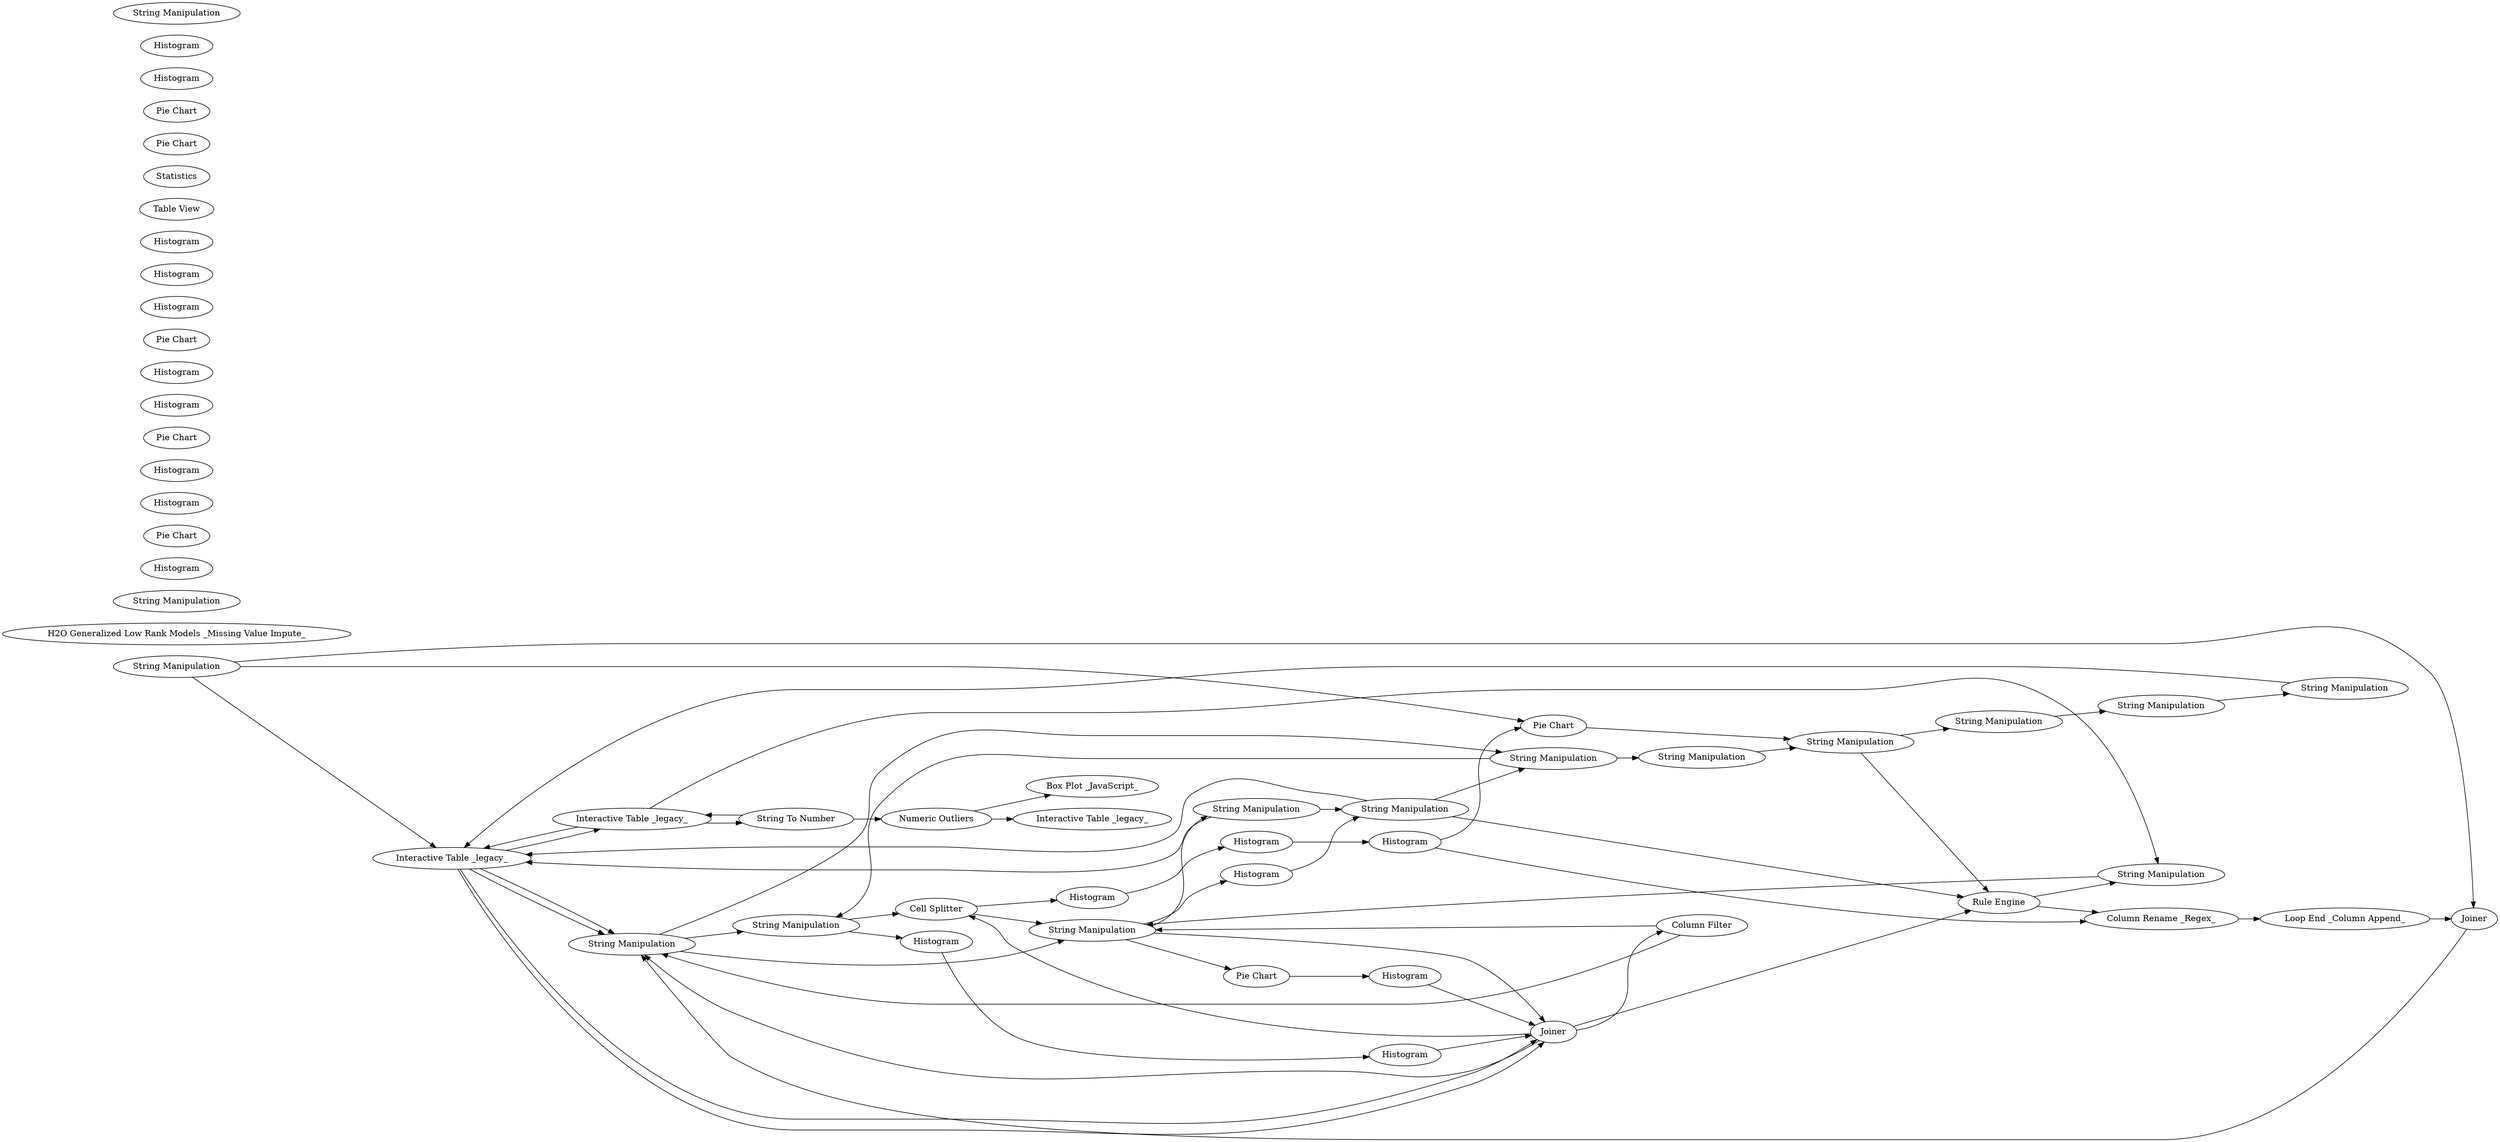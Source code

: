 digraph {
	1 [label="CSV Reader"]
	2 [label="Interactive Table _legacy_"]
	3 [label=Statistics]
	56 [label="String Manipulation"]
	60 [label="H2O Generalized Low Rank Models _Missing Value Impute_"]
	51 [label="Box Plot _JavaScript_"]
	52 [label="Rule Engine"]
	55 [label="Numeric Outliers"]
	56 [label="Box Plot _JavaScript_"]
	57 [label="Interactive Table _legacy_"]
	50 [label="One to Many"]
	1 [label="Column Filter"]
	2 [label="Cell Splitter"]
	3 [label=Concatenate]
	5 [label="Column List Loop Start"]
	6 [label="Loop End"]
	7 [label="Column Filter"]
	11 [label="Column Filter"]
	12 [label="Column Name Extractor"]
	14 [label="Column Renamer"]
	15 [label="Duplicate Row Filter"]
	16 [label="Duplicate Row Filter"]
	17 [label="Duplicate Row Filter"]
	18 [label="Missing Value"]
	20 [label="Table Row To Variable Loop Start"]
	28 [label="Column Expressions"]
	29 [label="Column Rename _Regex_"]
	31 [label="Column Filter"]
	32 [label="Loop End _Column Append_"]
	33 [label=Joiner]
	34 [label="Rule Engine"]
	59 [label="String Manipulation"]
	1 [label="String Manipulation"]
	2 [label="Interactive Table _legacy_"]
	3 [label="String Manipulation"]
	4 [label="Cell Splitter"]
	7 [label="Math Formula"]
	8 [label="Column Filter"]
	9 [label="Column Filter"]
	10 [label=Joiner]
	1 [label="Interactive Table _legacy_"]
	2 [label="String Manipulation"]
	3 [label=Joiner]
	4 [label="Column Filter"]
	5 [label="String Manipulation"]
	6 [label="Cell Splitter"]
	7 [label="Column Renamer"]
	34 [label="Rule Engine"]
	8 [label=Histogram]
	12 [label=Histogram]
	13 [label=Histogram]
	14 [label="Pie Chart"]
	15 [label=Histogram]
	16 [label=Histogram]
	17 [label=Histogram]
	18 [label=Histogram]
	19 [label="Pie Chart"]
	20 [label=Histogram]
	21 [label=Histogram]
	22 [label=Histogram]
	23 [label="Pie Chart"]
	24 [label=Histogram]
	25 [label=Histogram]
	26 [label="Pie Chart"]
	27 [label=Histogram]
	28 [label="Pie Chart"]
	35 [label=Histogram]
	36 [label=Histogram]
	37 [label="Table View"]
	38 [label=Statistics]
	39 [label="Pie Chart"]
	40 [label="Pie Chart"]
	41 [label=Histogram]
	42 [label=Histogram]
	7 [label="String Manipulation"]
	9 [label="String Manipulation"]
	10 [label="String Manipulation"]
	11 [label="String Manipulation"]
	30 [label="String Manipulation"]
	31 [label="String Manipulation"]
	45 [label="String Manipulation"]
	46 [label="String Manipulation"]
	47 [label="String Manipulation"]
	48 [label="String Manipulation"]
	49 [label="String Manipulation"]
	50 [label="String Manipulation"]
	51 [label="String Manipulation"]
	52 [label="String To Number"]
	51 [label="Interactive Table _legacy_"]
	52 -> 55
	55 -> 57
	55 -> 56
	1 -> 2
	2 -> 7
	2 -> 11
	3 -> 6
	5 -> 16
	6 -> 17
	7 -> 14
	11 -> 5
	12 -> 3
	14 -> 15
	15 -> 3
	16 -> 12
	17 -> 18
	18 -> 20
	20 -> 28
	20 -> 29
	28 -> 31
	29 -> 32
	31 -> 34
	32 -> 33
	34 -> 29
	59 -> 28
	59 -> 1
	59 -> 33
	1 -> 3
	3 -> 4
	4 -> 7
	7 -> 8
	8 -> 10
	9 -> 1
	2 -> 5
	4 -> 2
	5 -> 6
	6 -> 7
	7 -> 3
	33 -> 2
	10 -> 1
	3 -> 34
	10 -> 34
	3 -> 2
	7 -> 9
	9 -> 10
	10 -> 11
	11 -> 30
	30 -> 31
	31 -> 45
	45 -> 46
	46 -> 47
	47 -> 1
	34 -> 49
	49 -> 7
	52 -> 51
	51 -> 52
	1 -> 3
	1 -> 51
	1 -> 2
	51 -> 49
	51 -> 1
	rankdir=LR
}

